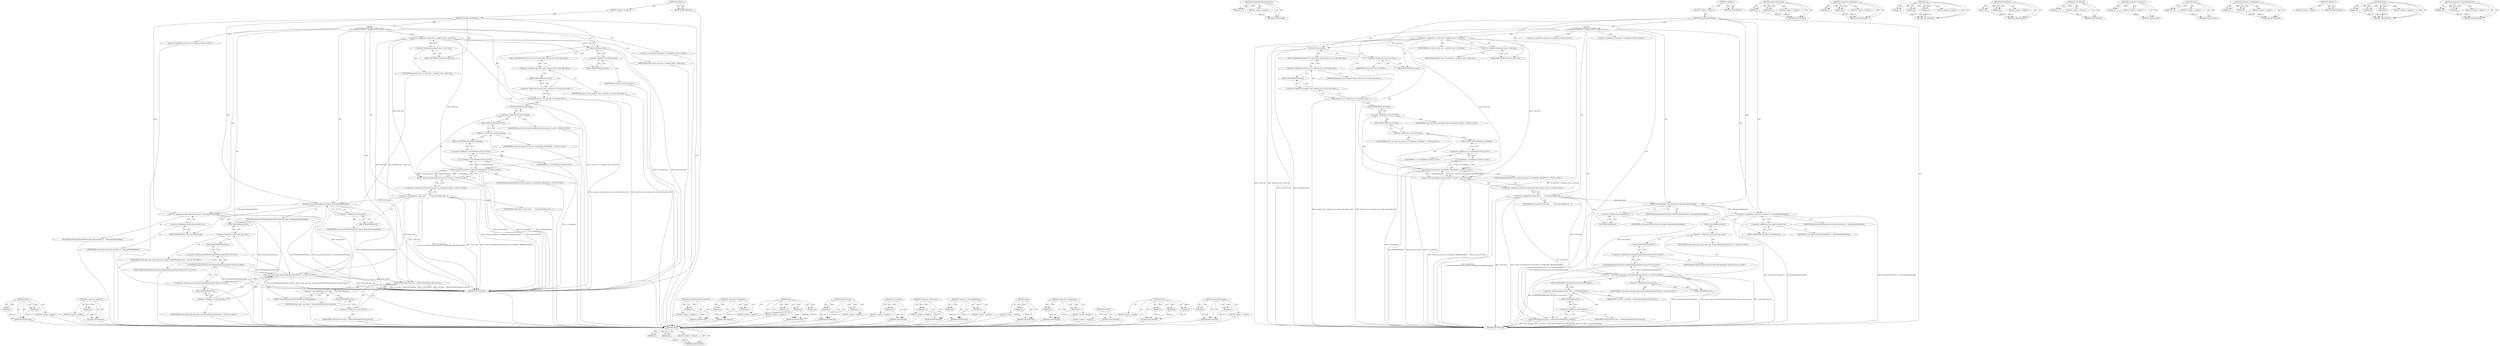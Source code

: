 digraph "SetScrollTreeIndex" {
vulnerable_108 [label=<(METHOD,Node)>];
vulnerable_109 [label=<(PARAM,p1)>];
vulnerable_110 [label=<(PARAM,p2)>];
vulnerable_111 [label=<(BLOCK,&lt;empty&gt;,&lt;empty&gt;)>];
vulnerable_112 [label=<(METHOD_RETURN,ANY)>];
vulnerable_134 [label=<(METHOD,ScrollPaintPropertyNode.Root)>];
vulnerable_135 [label=<(PARAM,p1)>];
vulnerable_136 [label=<(BLOCK,&lt;empty&gt;,&lt;empty&gt;)>];
vulnerable_137 [label=<(METHOD_RETURN,ANY)>];
vulnerable_6 [label=<(METHOD,&lt;global&gt;)<SUB>1</SUB>>];
vulnerable_7 [label=<(BLOCK,&lt;empty&gt;,&lt;empty&gt;)<SUB>1</SUB>>];
vulnerable_8 [label=<(METHOD,SetupRootScrollNode)<SUB>1</SUB>>];
vulnerable_9 [label="<(BLOCK,{
  cc::ScrollTree&amp; scroll_tree = property_tree...,{
  cc::ScrollTree&amp; scroll_tree = property_tree...)<SUB>1</SUB>>"];
vulnerable_10 [label="<(LOCAL,cc.ScrollTree scroll_tree: cc.ScrollTree)<SUB>2</SUB>>"];
vulnerable_11 [label=<(&lt;operator&gt;.assignment,&amp; scroll_tree = property_trees_.scroll_tree)<SUB>2</SUB>>];
vulnerable_12 [label=<(IDENTIFIER,scroll_tree,&amp; scroll_tree = property_trees_.scroll_tree)<SUB>2</SUB>>];
vulnerable_13 [label=<(&lt;operator&gt;.fieldAccess,property_trees_.scroll_tree)<SUB>2</SUB>>];
vulnerable_14 [label=<(IDENTIFIER,property_trees_,&amp; scroll_tree = property_trees_.scroll_tree)<SUB>2</SUB>>];
vulnerable_15 [label=<(FIELD_IDENTIFIER,scroll_tree,scroll_tree)<SUB>2</SUB>>];
vulnerable_16 [label=<(clear,scroll_tree.clear())<SUB>3</SUB>>];
vulnerable_17 [label=<(&lt;operator&gt;.fieldAccess,scroll_tree.clear)<SUB>3</SUB>>];
vulnerable_18 [label=<(IDENTIFIER,scroll_tree,scroll_tree.clear())<SUB>3</SUB>>];
vulnerable_19 [label=<(FIELD_IDENTIFIER,clear,clear)<SUB>3</SUB>>];
vulnerable_20 [label=<(clear,property_trees_.element_id_to_scroll_node_index...)<SUB>4</SUB>>];
vulnerable_21 [label=<(&lt;operator&gt;.fieldAccess,property_trees_.element_id_to_scroll_node_index...)<SUB>4</SUB>>];
vulnerable_22 [label=<(&lt;operator&gt;.fieldAccess,property_trees_.element_id_to_scroll_node_index)<SUB>4</SUB>>];
vulnerable_23 [label=<(IDENTIFIER,property_trees_,property_trees_.element_id_to_scroll_node_index...)<SUB>4</SUB>>];
vulnerable_24 [label=<(FIELD_IDENTIFIER,element_id_to_scroll_node_index,element_id_to_scroll_node_index)<SUB>4</SUB>>];
vulnerable_25 [label=<(FIELD_IDENTIFIER,clear,clear)<SUB>4</SUB>>];
vulnerable_26 [label="<(LOCAL,cc.ScrollNode scroll_node: cc.ScrollNode)<SUB>5</SUB>>"];
vulnerable_27 [label=<(&lt;operator&gt;.assignment,&amp; scroll_node =
      *scroll_tree.Node(scroll_...)<SUB>5</SUB>>];
vulnerable_28 [label=<(IDENTIFIER,scroll_node,&amp; scroll_node =
      *scroll_tree.Node(scroll_...)<SUB>5</SUB>>];
vulnerable_29 [label="<(&lt;operator&gt;.indirection,*scroll_tree.Node(scroll_tree.Insert(cc::Scroll...)<SUB>6</SUB>>"];
vulnerable_30 [label="<(Node,scroll_tree.Node(scroll_tree.Insert(cc::ScrollN...)<SUB>6</SUB>>"];
vulnerable_31 [label=<(&lt;operator&gt;.fieldAccess,scroll_tree.Node)<SUB>6</SUB>>];
vulnerable_32 [label="<(IDENTIFIER,scroll_tree,scroll_tree.Node(scroll_tree.Insert(cc::ScrollN...)<SUB>6</SUB>>"];
vulnerable_33 [label=<(FIELD_IDENTIFIER,Node,Node)<SUB>6</SUB>>];
vulnerable_34 [label="<(Insert,scroll_tree.Insert(cc::ScrollNode(), kRealRootN...)<SUB>6</SUB>>"];
vulnerable_35 [label=<(&lt;operator&gt;.fieldAccess,scroll_tree.Insert)<SUB>6</SUB>>];
vulnerable_36 [label="<(IDENTIFIER,scroll_tree,scroll_tree.Insert(cc::ScrollNode(), kRealRootN...)<SUB>6</SUB>>"];
vulnerable_37 [label=<(FIELD_IDENTIFIER,Insert,Insert)<SUB>6</SUB>>];
vulnerable_38 [label="<(cc.ScrollNode,cc::ScrollNode())<SUB>6</SUB>>"];
vulnerable_39 [label="<(&lt;operator&gt;.fieldAccess,cc::ScrollNode)<SUB>6</SUB>>"];
vulnerable_40 [label="<(IDENTIFIER,cc,cc::ScrollNode())<SUB>6</SUB>>"];
vulnerable_41 [label=<(FIELD_IDENTIFIER,ScrollNode,ScrollNode)<SUB>6</SUB>>];
vulnerable_42 [label="<(IDENTIFIER,kRealRootNodeId,scroll_tree.Insert(cc::ScrollNode(), kRealRootN...)<SUB>6</SUB>>"];
vulnerable_43 [label=<(DCHECK_EQ,DCHECK_EQ(scroll_node.id, kSecondaryRootNodeId))<SUB>7</SUB>>];
vulnerable_44 [label=<(&lt;operator&gt;.fieldAccess,scroll_node.id)<SUB>7</SUB>>];
vulnerable_45 [label=<(IDENTIFIER,scroll_node,DCHECK_EQ(scroll_node.id, kSecondaryRootNodeId))<SUB>7</SUB>>];
vulnerable_46 [label=<(FIELD_IDENTIFIER,id,id)<SUB>7</SUB>>];
vulnerable_47 [label=<(IDENTIFIER,kSecondaryRootNodeId,DCHECK_EQ(scroll_node.id, kSecondaryRootNodeId))<SUB>7</SUB>>];
vulnerable_48 [label=<(&lt;operator&gt;.assignment,scroll_node.transform_id = kSecondaryRootNodeId)<SUB>8</SUB>>];
vulnerable_49 [label=<(&lt;operator&gt;.fieldAccess,scroll_node.transform_id)<SUB>8</SUB>>];
vulnerable_50 [label=<(IDENTIFIER,scroll_node,scroll_node.transform_id = kSecondaryRootNodeId)<SUB>8</SUB>>];
vulnerable_51 [label=<(FIELD_IDENTIFIER,transform_id,transform_id)<SUB>8</SUB>>];
vulnerable_52 [label=<(IDENTIFIER,kSecondaryRootNodeId,scroll_node.transform_id = kSecondaryRootNodeId)<SUB>8</SUB>>];
vulnerable_53 [label="<(Set,scroll_node_map_.Set(ScrollPaintPropertyNode::R...)<SUB>10</SUB>>"];
vulnerable_54 [label=<(&lt;operator&gt;.fieldAccess,scroll_node_map_.Set)<SUB>10</SUB>>];
vulnerable_55 [label="<(IDENTIFIER,scroll_node_map_,scroll_node_map_.Set(ScrollPaintPropertyNode::R...)<SUB>10</SUB>>"];
vulnerable_56 [label=<(FIELD_IDENTIFIER,Set,Set)<SUB>10</SUB>>];
vulnerable_57 [label="<(ScrollPaintPropertyNode.Root,ScrollPaintPropertyNode::Root())<SUB>10</SUB>>"];
vulnerable_58 [label="<(&lt;operator&gt;.fieldAccess,ScrollPaintPropertyNode::Root)<SUB>10</SUB>>"];
vulnerable_59 [label="<(IDENTIFIER,ScrollPaintPropertyNode,ScrollPaintPropertyNode::Root())<SUB>10</SUB>>"];
vulnerable_60 [label=<(FIELD_IDENTIFIER,Root,Root)<SUB>10</SUB>>];
vulnerable_61 [label=<(&lt;operator&gt;.fieldAccess,scroll_node.id)<SUB>10</SUB>>];
vulnerable_62 [label="<(IDENTIFIER,scroll_node,scroll_node_map_.Set(ScrollPaintPropertyNode::R...)<SUB>10</SUB>>"];
vulnerable_63 [label=<(FIELD_IDENTIFIER,id,id)<SUB>10</SUB>>];
vulnerable_64 [label=<(SetScrollTreeIndex,root_layer_-&gt;SetScrollTreeIndex(scroll_node.id))<SUB>11</SUB>>];
vulnerable_65 [label=<(&lt;operator&gt;.indirectFieldAccess,root_layer_-&gt;SetScrollTreeIndex)<SUB>11</SUB>>];
vulnerable_66 [label=<(IDENTIFIER,root_layer_,root_layer_-&gt;SetScrollTreeIndex(scroll_node.id))<SUB>11</SUB>>];
vulnerable_67 [label=<(FIELD_IDENTIFIER,SetScrollTreeIndex,SetScrollTreeIndex)<SUB>11</SUB>>];
vulnerable_68 [label=<(&lt;operator&gt;.fieldAccess,scroll_node.id)<SUB>11</SUB>>];
vulnerable_69 [label=<(IDENTIFIER,scroll_node,root_layer_-&gt;SetScrollTreeIndex(scroll_node.id))<SUB>11</SUB>>];
vulnerable_70 [label=<(FIELD_IDENTIFIER,id,id)<SUB>11</SUB>>];
vulnerable_71 [label=<(METHOD_RETURN,void)<SUB>1</SUB>>];
vulnerable_73 [label=<(METHOD_RETURN,ANY)<SUB>1</SUB>>];
vulnerable_138 [label=<(METHOD,SetScrollTreeIndex)>];
vulnerable_139 [label=<(PARAM,p1)>];
vulnerable_140 [label=<(PARAM,p2)>];
vulnerable_141 [label=<(BLOCK,&lt;empty&gt;,&lt;empty&gt;)>];
vulnerable_142 [label=<(METHOD_RETURN,ANY)>];
vulnerable_95 [label=<(METHOD,&lt;operator&gt;.fieldAccess)>];
vulnerable_96 [label=<(PARAM,p1)>];
vulnerable_97 [label=<(PARAM,p2)>];
vulnerable_98 [label=<(BLOCK,&lt;empty&gt;,&lt;empty&gt;)>];
vulnerable_99 [label=<(METHOD_RETURN,ANY)>];
vulnerable_128 [label=<(METHOD,Set)>];
vulnerable_129 [label=<(PARAM,p1)>];
vulnerable_130 [label=<(PARAM,p2)>];
vulnerable_131 [label=<(PARAM,p3)>];
vulnerable_132 [label=<(BLOCK,&lt;empty&gt;,&lt;empty&gt;)>];
vulnerable_133 [label=<(METHOD_RETURN,ANY)>];
vulnerable_123 [label=<(METHOD,DCHECK_EQ)>];
vulnerable_124 [label=<(PARAM,p1)>];
vulnerable_125 [label=<(PARAM,p2)>];
vulnerable_126 [label=<(BLOCK,&lt;empty&gt;,&lt;empty&gt;)>];
vulnerable_127 [label=<(METHOD_RETURN,ANY)>];
vulnerable_119 [label=<(METHOD,cc.ScrollNode)>];
vulnerable_120 [label=<(PARAM,p1)>];
vulnerable_121 [label=<(BLOCK,&lt;empty&gt;,&lt;empty&gt;)>];
vulnerable_122 [label=<(METHOD_RETURN,ANY)>];
vulnerable_104 [label=<(METHOD,&lt;operator&gt;.indirection)>];
vulnerable_105 [label=<(PARAM,p1)>];
vulnerable_106 [label=<(BLOCK,&lt;empty&gt;,&lt;empty&gt;)>];
vulnerable_107 [label=<(METHOD_RETURN,ANY)>];
vulnerable_100 [label=<(METHOD,clear)>];
vulnerable_101 [label=<(PARAM,p1)>];
vulnerable_102 [label=<(BLOCK,&lt;empty&gt;,&lt;empty&gt;)>];
vulnerable_103 [label=<(METHOD_RETURN,ANY)>];
vulnerable_90 [label=<(METHOD,&lt;operator&gt;.assignment)>];
vulnerable_91 [label=<(PARAM,p1)>];
vulnerable_92 [label=<(PARAM,p2)>];
vulnerable_93 [label=<(BLOCK,&lt;empty&gt;,&lt;empty&gt;)>];
vulnerable_94 [label=<(METHOD_RETURN,ANY)>];
vulnerable_84 [label=<(METHOD,&lt;global&gt;)<SUB>1</SUB>>];
vulnerable_85 [label=<(BLOCK,&lt;empty&gt;,&lt;empty&gt;)>];
vulnerable_86 [label=<(METHOD_RETURN,ANY)>];
vulnerable_113 [label=<(METHOD,Insert)>];
vulnerable_114 [label=<(PARAM,p1)>];
vulnerable_115 [label=<(PARAM,p2)>];
vulnerable_116 [label=<(PARAM,p3)>];
vulnerable_117 [label=<(BLOCK,&lt;empty&gt;,&lt;empty&gt;)>];
vulnerable_118 [label=<(METHOD_RETURN,ANY)>];
vulnerable_143 [label=<(METHOD,&lt;operator&gt;.indirectFieldAccess)>];
vulnerable_144 [label=<(PARAM,p1)>];
vulnerable_145 [label=<(PARAM,p2)>];
vulnerable_146 [label=<(BLOCK,&lt;empty&gt;,&lt;empty&gt;)>];
vulnerable_147 [label=<(METHOD_RETURN,ANY)>];
fixed_109 [label=<(METHOD,Node)>];
fixed_110 [label=<(PARAM,p1)>];
fixed_111 [label=<(PARAM,p2)>];
fixed_112 [label=<(BLOCK,&lt;empty&gt;,&lt;empty&gt;)>];
fixed_113 [label=<(METHOD_RETURN,ANY)>];
fixed_135 [label=<(METHOD,&lt;operator&gt;.addressOf)>];
fixed_136 [label=<(PARAM,p1)>];
fixed_137 [label=<(BLOCK,&lt;empty&gt;,&lt;empty&gt;)>];
fixed_138 [label=<(METHOD_RETURN,ANY)>];
fixed_6 [label=<(METHOD,&lt;global&gt;)<SUB>1</SUB>>];
fixed_7 [label=<(BLOCK,&lt;empty&gt;,&lt;empty&gt;)<SUB>1</SUB>>];
fixed_8 [label=<(METHOD,SetupRootScrollNode)<SUB>1</SUB>>];
fixed_9 [label="<(BLOCK,{
  cc::ScrollTree&amp; scroll_tree = property_tree...,{
  cc::ScrollTree&amp; scroll_tree = property_tree...)<SUB>1</SUB>>"];
fixed_10 [label="<(LOCAL,cc.ScrollTree scroll_tree: cc.ScrollTree)<SUB>2</SUB>>"];
fixed_11 [label=<(&lt;operator&gt;.assignment,&amp; scroll_tree = property_trees_.scroll_tree)<SUB>2</SUB>>];
fixed_12 [label=<(IDENTIFIER,scroll_tree,&amp; scroll_tree = property_trees_.scroll_tree)<SUB>2</SUB>>];
fixed_13 [label=<(&lt;operator&gt;.fieldAccess,property_trees_.scroll_tree)<SUB>2</SUB>>];
fixed_14 [label=<(IDENTIFIER,property_trees_,&amp; scroll_tree = property_trees_.scroll_tree)<SUB>2</SUB>>];
fixed_15 [label=<(FIELD_IDENTIFIER,scroll_tree,scroll_tree)<SUB>2</SUB>>];
fixed_16 [label=<(clear,scroll_tree.clear())<SUB>3</SUB>>];
fixed_17 [label=<(&lt;operator&gt;.fieldAccess,scroll_tree.clear)<SUB>3</SUB>>];
fixed_18 [label=<(IDENTIFIER,scroll_tree,scroll_tree.clear())<SUB>3</SUB>>];
fixed_19 [label=<(FIELD_IDENTIFIER,clear,clear)<SUB>3</SUB>>];
fixed_20 [label=<(clear,property_trees_.element_id_to_scroll_node_index...)<SUB>4</SUB>>];
fixed_21 [label=<(&lt;operator&gt;.fieldAccess,property_trees_.element_id_to_scroll_node_index...)<SUB>4</SUB>>];
fixed_22 [label=<(&lt;operator&gt;.fieldAccess,property_trees_.element_id_to_scroll_node_index)<SUB>4</SUB>>];
fixed_23 [label=<(IDENTIFIER,property_trees_,property_trees_.element_id_to_scroll_node_index...)<SUB>4</SUB>>];
fixed_24 [label=<(FIELD_IDENTIFIER,element_id_to_scroll_node_index,element_id_to_scroll_node_index)<SUB>4</SUB>>];
fixed_25 [label=<(FIELD_IDENTIFIER,clear,clear)<SUB>4</SUB>>];
fixed_26 [label="<(LOCAL,cc.ScrollNode scroll_node: cc.ScrollNode)<SUB>5</SUB>>"];
fixed_27 [label=<(&lt;operator&gt;.assignment,&amp; scroll_node =
      *scroll_tree.Node(scroll_...)<SUB>5</SUB>>];
fixed_28 [label=<(IDENTIFIER,scroll_node,&amp; scroll_node =
      *scroll_tree.Node(scroll_...)<SUB>5</SUB>>];
fixed_29 [label="<(&lt;operator&gt;.indirection,*scroll_tree.Node(scroll_tree.Insert(cc::Scroll...)<SUB>6</SUB>>"];
fixed_30 [label="<(Node,scroll_tree.Node(scroll_tree.Insert(cc::ScrollN...)<SUB>6</SUB>>"];
fixed_31 [label=<(&lt;operator&gt;.fieldAccess,scroll_tree.Node)<SUB>6</SUB>>];
fixed_32 [label="<(IDENTIFIER,scroll_tree,scroll_tree.Node(scroll_tree.Insert(cc::ScrollN...)<SUB>6</SUB>>"];
fixed_33 [label=<(FIELD_IDENTIFIER,Node,Node)<SUB>6</SUB>>];
fixed_34 [label="<(Insert,scroll_tree.Insert(cc::ScrollNode(), kRealRootN...)<SUB>6</SUB>>"];
fixed_35 [label=<(&lt;operator&gt;.fieldAccess,scroll_tree.Insert)<SUB>6</SUB>>];
fixed_36 [label="<(IDENTIFIER,scroll_tree,scroll_tree.Insert(cc::ScrollNode(), kRealRootN...)<SUB>6</SUB>>"];
fixed_37 [label=<(FIELD_IDENTIFIER,Insert,Insert)<SUB>6</SUB>>];
fixed_38 [label="<(cc.ScrollNode,cc::ScrollNode())<SUB>6</SUB>>"];
fixed_39 [label="<(&lt;operator&gt;.fieldAccess,cc::ScrollNode)<SUB>6</SUB>>"];
fixed_40 [label="<(IDENTIFIER,cc,cc::ScrollNode())<SUB>6</SUB>>"];
fixed_41 [label=<(FIELD_IDENTIFIER,ScrollNode,ScrollNode)<SUB>6</SUB>>];
fixed_42 [label="<(IDENTIFIER,kRealRootNodeId,scroll_tree.Insert(cc::ScrollNode(), kRealRootN...)<SUB>6</SUB>>"];
fixed_43 [label=<(DCHECK_EQ,DCHECK_EQ(scroll_node.id, kSecondaryRootNodeId))<SUB>7</SUB>>];
fixed_44 [label=<(&lt;operator&gt;.fieldAccess,scroll_node.id)<SUB>7</SUB>>];
fixed_45 [label=<(IDENTIFIER,scroll_node,DCHECK_EQ(scroll_node.id, kSecondaryRootNodeId))<SUB>7</SUB>>];
fixed_46 [label=<(FIELD_IDENTIFIER,id,id)<SUB>7</SUB>>];
fixed_47 [label=<(IDENTIFIER,kSecondaryRootNodeId,DCHECK_EQ(scroll_node.id, kSecondaryRootNodeId))<SUB>7</SUB>>];
fixed_48 [label=<(&lt;operator&gt;.assignment,scroll_node.transform_id = kSecondaryRootNodeId)<SUB>8</SUB>>];
fixed_49 [label=<(&lt;operator&gt;.fieldAccess,scroll_node.transform_id)<SUB>8</SUB>>];
fixed_50 [label=<(IDENTIFIER,scroll_node,scroll_node.transform_id = kSecondaryRootNodeId)<SUB>8</SUB>>];
fixed_51 [label=<(FIELD_IDENTIFIER,transform_id,transform_id)<SUB>8</SUB>>];
fixed_52 [label=<(IDENTIFIER,kSecondaryRootNodeId,scroll_node.transform_id = kSecondaryRootNodeId)<SUB>8</SUB>>];
fixed_53 [label="<(Set,scroll_node_map_.Set(&amp;ScrollPaintPropertyNode::...)<SUB>10</SUB>>"];
fixed_54 [label=<(&lt;operator&gt;.fieldAccess,scroll_node_map_.Set)<SUB>10</SUB>>];
fixed_55 [label="<(IDENTIFIER,scroll_node_map_,scroll_node_map_.Set(&amp;ScrollPaintPropertyNode::...)<SUB>10</SUB>>"];
fixed_56 [label=<(FIELD_IDENTIFIER,Set,Set)<SUB>10</SUB>>];
fixed_57 [label="<(&lt;operator&gt;.addressOf,&amp;ScrollPaintPropertyNode::Root())<SUB>10</SUB>>"];
fixed_58 [label="<(ScrollPaintPropertyNode.Root,ScrollPaintPropertyNode::Root())<SUB>10</SUB>>"];
fixed_59 [label="<(&lt;operator&gt;.fieldAccess,ScrollPaintPropertyNode::Root)<SUB>10</SUB>>"];
fixed_60 [label="<(IDENTIFIER,ScrollPaintPropertyNode,ScrollPaintPropertyNode::Root())<SUB>10</SUB>>"];
fixed_61 [label=<(FIELD_IDENTIFIER,Root,Root)<SUB>10</SUB>>];
fixed_62 [label=<(&lt;operator&gt;.fieldAccess,scroll_node.id)<SUB>10</SUB>>];
fixed_63 [label="<(IDENTIFIER,scroll_node,scroll_node_map_.Set(&amp;ScrollPaintPropertyNode::...)<SUB>10</SUB>>"];
fixed_64 [label=<(FIELD_IDENTIFIER,id,id)<SUB>10</SUB>>];
fixed_65 [label=<(SetScrollTreeIndex,root_layer_-&gt;SetScrollTreeIndex(scroll_node.id))<SUB>11</SUB>>];
fixed_66 [label=<(&lt;operator&gt;.indirectFieldAccess,root_layer_-&gt;SetScrollTreeIndex)<SUB>11</SUB>>];
fixed_67 [label=<(IDENTIFIER,root_layer_,root_layer_-&gt;SetScrollTreeIndex(scroll_node.id))<SUB>11</SUB>>];
fixed_68 [label=<(FIELD_IDENTIFIER,SetScrollTreeIndex,SetScrollTreeIndex)<SUB>11</SUB>>];
fixed_69 [label=<(&lt;operator&gt;.fieldAccess,scroll_node.id)<SUB>11</SUB>>];
fixed_70 [label=<(IDENTIFIER,scroll_node,root_layer_-&gt;SetScrollTreeIndex(scroll_node.id))<SUB>11</SUB>>];
fixed_71 [label=<(FIELD_IDENTIFIER,id,id)<SUB>11</SUB>>];
fixed_72 [label=<(METHOD_RETURN,void)<SUB>1</SUB>>];
fixed_74 [label=<(METHOD_RETURN,ANY)<SUB>1</SUB>>];
fixed_139 [label=<(METHOD,ScrollPaintPropertyNode.Root)>];
fixed_140 [label=<(PARAM,p1)>];
fixed_141 [label=<(BLOCK,&lt;empty&gt;,&lt;empty&gt;)>];
fixed_142 [label=<(METHOD_RETURN,ANY)>];
fixed_96 [label=<(METHOD,&lt;operator&gt;.fieldAccess)>];
fixed_97 [label=<(PARAM,p1)>];
fixed_98 [label=<(PARAM,p2)>];
fixed_99 [label=<(BLOCK,&lt;empty&gt;,&lt;empty&gt;)>];
fixed_100 [label=<(METHOD_RETURN,ANY)>];
fixed_129 [label=<(METHOD,Set)>];
fixed_130 [label=<(PARAM,p1)>];
fixed_131 [label=<(PARAM,p2)>];
fixed_132 [label=<(PARAM,p3)>];
fixed_133 [label=<(BLOCK,&lt;empty&gt;,&lt;empty&gt;)>];
fixed_134 [label=<(METHOD_RETURN,ANY)>];
fixed_124 [label=<(METHOD,DCHECK_EQ)>];
fixed_125 [label=<(PARAM,p1)>];
fixed_126 [label=<(PARAM,p2)>];
fixed_127 [label=<(BLOCK,&lt;empty&gt;,&lt;empty&gt;)>];
fixed_128 [label=<(METHOD_RETURN,ANY)>];
fixed_120 [label=<(METHOD,cc.ScrollNode)>];
fixed_121 [label=<(PARAM,p1)>];
fixed_122 [label=<(BLOCK,&lt;empty&gt;,&lt;empty&gt;)>];
fixed_123 [label=<(METHOD_RETURN,ANY)>];
fixed_105 [label=<(METHOD,&lt;operator&gt;.indirection)>];
fixed_106 [label=<(PARAM,p1)>];
fixed_107 [label=<(BLOCK,&lt;empty&gt;,&lt;empty&gt;)>];
fixed_108 [label=<(METHOD_RETURN,ANY)>];
fixed_148 [label=<(METHOD,&lt;operator&gt;.indirectFieldAccess)>];
fixed_149 [label=<(PARAM,p1)>];
fixed_150 [label=<(PARAM,p2)>];
fixed_151 [label=<(BLOCK,&lt;empty&gt;,&lt;empty&gt;)>];
fixed_152 [label=<(METHOD_RETURN,ANY)>];
fixed_101 [label=<(METHOD,clear)>];
fixed_102 [label=<(PARAM,p1)>];
fixed_103 [label=<(BLOCK,&lt;empty&gt;,&lt;empty&gt;)>];
fixed_104 [label=<(METHOD_RETURN,ANY)>];
fixed_91 [label=<(METHOD,&lt;operator&gt;.assignment)>];
fixed_92 [label=<(PARAM,p1)>];
fixed_93 [label=<(PARAM,p2)>];
fixed_94 [label=<(BLOCK,&lt;empty&gt;,&lt;empty&gt;)>];
fixed_95 [label=<(METHOD_RETURN,ANY)>];
fixed_85 [label=<(METHOD,&lt;global&gt;)<SUB>1</SUB>>];
fixed_86 [label=<(BLOCK,&lt;empty&gt;,&lt;empty&gt;)>];
fixed_87 [label=<(METHOD_RETURN,ANY)>];
fixed_114 [label=<(METHOD,Insert)>];
fixed_115 [label=<(PARAM,p1)>];
fixed_116 [label=<(PARAM,p2)>];
fixed_117 [label=<(PARAM,p3)>];
fixed_118 [label=<(BLOCK,&lt;empty&gt;,&lt;empty&gt;)>];
fixed_119 [label=<(METHOD_RETURN,ANY)>];
fixed_143 [label=<(METHOD,SetScrollTreeIndex)>];
fixed_144 [label=<(PARAM,p1)>];
fixed_145 [label=<(PARAM,p2)>];
fixed_146 [label=<(BLOCK,&lt;empty&gt;,&lt;empty&gt;)>];
fixed_147 [label=<(METHOD_RETURN,ANY)>];
vulnerable_108 -> vulnerable_109  [key=0, label="AST: "];
vulnerable_108 -> vulnerable_109  [key=1, label="DDG: "];
vulnerable_108 -> vulnerable_111  [key=0, label="AST: "];
vulnerable_108 -> vulnerable_110  [key=0, label="AST: "];
vulnerable_108 -> vulnerable_110  [key=1, label="DDG: "];
vulnerable_108 -> vulnerable_112  [key=0, label="AST: "];
vulnerable_108 -> vulnerable_112  [key=1, label="CFG: "];
vulnerable_109 -> vulnerable_112  [key=0, label="DDG: p1"];
vulnerable_110 -> vulnerable_112  [key=0, label="DDG: p2"];
vulnerable_134 -> vulnerable_135  [key=0, label="AST: "];
vulnerable_134 -> vulnerable_135  [key=1, label="DDG: "];
vulnerable_134 -> vulnerable_136  [key=0, label="AST: "];
vulnerable_134 -> vulnerable_137  [key=0, label="AST: "];
vulnerable_134 -> vulnerable_137  [key=1, label="CFG: "];
vulnerable_135 -> vulnerable_137  [key=0, label="DDG: p1"];
vulnerable_6 -> vulnerable_7  [key=0, label="AST: "];
vulnerable_6 -> vulnerable_73  [key=0, label="AST: "];
vulnerable_6 -> vulnerable_73  [key=1, label="CFG: "];
vulnerable_7 -> vulnerable_8  [key=0, label="AST: "];
vulnerable_8 -> vulnerable_9  [key=0, label="AST: "];
vulnerable_8 -> vulnerable_71  [key=0, label="AST: "];
vulnerable_8 -> vulnerable_15  [key=0, label="CFG: "];
vulnerable_8 -> vulnerable_48  [key=0, label="DDG: "];
vulnerable_8 -> vulnerable_43  [key=0, label="DDG: "];
vulnerable_8 -> vulnerable_34  [key=0, label="DDG: "];
vulnerable_9 -> vulnerable_10  [key=0, label="AST: "];
vulnerable_9 -> vulnerable_11  [key=0, label="AST: "];
vulnerable_9 -> vulnerable_16  [key=0, label="AST: "];
vulnerable_9 -> vulnerable_20  [key=0, label="AST: "];
vulnerable_9 -> vulnerable_26  [key=0, label="AST: "];
vulnerable_9 -> vulnerable_27  [key=0, label="AST: "];
vulnerable_9 -> vulnerable_43  [key=0, label="AST: "];
vulnerable_9 -> vulnerable_48  [key=0, label="AST: "];
vulnerable_9 -> vulnerable_53  [key=0, label="AST: "];
vulnerable_9 -> vulnerable_64  [key=0, label="AST: "];
vulnerable_11 -> vulnerable_12  [key=0, label="AST: "];
vulnerable_11 -> vulnerable_13  [key=0, label="AST: "];
vulnerable_11 -> vulnerable_19  [key=0, label="CFG: "];
vulnerable_11 -> vulnerable_71  [key=0, label="DDG: scroll_tree"];
vulnerable_11 -> vulnerable_71  [key=1, label="DDG: property_trees_.scroll_tree"];
vulnerable_11 -> vulnerable_71  [key=2, label="DDG: &amp; scroll_tree = property_trees_.scroll_tree"];
vulnerable_11 -> vulnerable_16  [key=0, label="DDG: scroll_tree"];
vulnerable_11 -> vulnerable_30  [key=0, label="DDG: scroll_tree"];
vulnerable_11 -> vulnerable_34  [key=0, label="DDG: scroll_tree"];
vulnerable_13 -> vulnerable_14  [key=0, label="AST: "];
vulnerable_13 -> vulnerable_15  [key=0, label="AST: "];
vulnerable_13 -> vulnerable_11  [key=0, label="CFG: "];
vulnerable_15 -> vulnerable_13  [key=0, label="CFG: "];
vulnerable_16 -> vulnerable_17  [key=0, label="AST: "];
vulnerable_16 -> vulnerable_24  [key=0, label="CFG: "];
vulnerable_16 -> vulnerable_71  [key=0, label="DDG: scroll_tree.clear"];
vulnerable_16 -> vulnerable_71  [key=1, label="DDG: scroll_tree.clear()"];
vulnerable_17 -> vulnerable_18  [key=0, label="AST: "];
vulnerable_17 -> vulnerable_19  [key=0, label="AST: "];
vulnerable_17 -> vulnerable_16  [key=0, label="CFG: "];
vulnerable_19 -> vulnerable_17  [key=0, label="CFG: "];
vulnerable_20 -> vulnerable_21  [key=0, label="AST: "];
vulnerable_20 -> vulnerable_33  [key=0, label="CFG: "];
vulnerable_20 -> vulnerable_71  [key=0, label="DDG: property_trees_.element_id_to_scroll_node_index.clear"];
vulnerable_20 -> vulnerable_71  [key=1, label="DDG: property_trees_.element_id_to_scroll_node_index.clear()"];
vulnerable_21 -> vulnerable_22  [key=0, label="AST: "];
vulnerable_21 -> vulnerable_25  [key=0, label="AST: "];
vulnerable_21 -> vulnerable_20  [key=0, label="CFG: "];
vulnerable_22 -> vulnerable_23  [key=0, label="AST: "];
vulnerable_22 -> vulnerable_24  [key=0, label="AST: "];
vulnerable_22 -> vulnerable_25  [key=0, label="CFG: "];
vulnerable_24 -> vulnerable_22  [key=0, label="CFG: "];
vulnerable_25 -> vulnerable_21  [key=0, label="CFG: "];
vulnerable_27 -> vulnerable_28  [key=0, label="AST: "];
vulnerable_27 -> vulnerable_29  [key=0, label="AST: "];
vulnerable_27 -> vulnerable_46  [key=0, label="CFG: "];
vulnerable_27 -> vulnerable_71  [key=0, label="DDG: scroll_node"];
vulnerable_27 -> vulnerable_71  [key=1, label="DDG: *scroll_tree.Node(scroll_tree.Insert(cc::ScrollNode(), kRealRootNodeId))"];
vulnerable_27 -> vulnerable_71  [key=2, label="DDG: &amp; scroll_node =
      *scroll_tree.Node(scroll_tree.Insert(cc::ScrollNode(), kRealRootNodeId))"];
vulnerable_27 -> vulnerable_43  [key=0, label="DDG: scroll_node"];
vulnerable_27 -> vulnerable_53  [key=0, label="DDG: scroll_node"];
vulnerable_27 -> vulnerable_64  [key=0, label="DDG: scroll_node"];
vulnerable_29 -> vulnerable_30  [key=0, label="AST: "];
vulnerable_29 -> vulnerable_27  [key=0, label="CFG: "];
vulnerable_30 -> vulnerable_31  [key=0, label="AST: "];
vulnerable_30 -> vulnerable_34  [key=0, label="AST: "];
vulnerable_30 -> vulnerable_29  [key=0, label="CFG: "];
vulnerable_30 -> vulnerable_71  [key=0, label="DDG: scroll_tree.Node"];
vulnerable_30 -> vulnerable_71  [key=1, label="DDG: scroll_tree.Insert(cc::ScrollNode(), kRealRootNodeId)"];
vulnerable_31 -> vulnerable_32  [key=0, label="AST: "];
vulnerable_31 -> vulnerable_33  [key=0, label="AST: "];
vulnerable_31 -> vulnerable_37  [key=0, label="CFG: "];
vulnerable_33 -> vulnerable_31  [key=0, label="CFG: "];
vulnerable_34 -> vulnerable_35  [key=0, label="AST: "];
vulnerable_34 -> vulnerable_38  [key=0, label="AST: "];
vulnerable_34 -> vulnerable_42  [key=0, label="AST: "];
vulnerable_34 -> vulnerable_30  [key=0, label="CFG: "];
vulnerable_34 -> vulnerable_30  [key=1, label="DDG: scroll_tree.Insert"];
vulnerable_34 -> vulnerable_30  [key=2, label="DDG: cc::ScrollNode()"];
vulnerable_34 -> vulnerable_30  [key=3, label="DDG: kRealRootNodeId"];
vulnerable_34 -> vulnerable_71  [key=0, label="DDG: scroll_tree.Insert"];
vulnerable_34 -> vulnerable_71  [key=1, label="DDG: cc::ScrollNode()"];
vulnerable_34 -> vulnerable_71  [key=2, label="DDG: kRealRootNodeId"];
vulnerable_35 -> vulnerable_36  [key=0, label="AST: "];
vulnerable_35 -> vulnerable_37  [key=0, label="AST: "];
vulnerable_35 -> vulnerable_41  [key=0, label="CFG: "];
vulnerable_37 -> vulnerable_35  [key=0, label="CFG: "];
vulnerable_38 -> vulnerable_39  [key=0, label="AST: "];
vulnerable_38 -> vulnerable_34  [key=0, label="CFG: "];
vulnerable_38 -> vulnerable_34  [key=1, label="DDG: cc::ScrollNode"];
vulnerable_38 -> vulnerable_71  [key=0, label="DDG: cc::ScrollNode"];
vulnerable_39 -> vulnerable_40  [key=0, label="AST: "];
vulnerable_39 -> vulnerable_41  [key=0, label="AST: "];
vulnerable_39 -> vulnerable_38  [key=0, label="CFG: "];
vulnerable_41 -> vulnerable_39  [key=0, label="CFG: "];
vulnerable_43 -> vulnerable_44  [key=0, label="AST: "];
vulnerable_43 -> vulnerable_47  [key=0, label="AST: "];
vulnerable_43 -> vulnerable_51  [key=0, label="CFG: "];
vulnerable_43 -> vulnerable_71  [key=0, label="DDG: DCHECK_EQ(scroll_node.id, kSecondaryRootNodeId)"];
vulnerable_43 -> vulnerable_48  [key=0, label="DDG: kSecondaryRootNodeId"];
vulnerable_43 -> vulnerable_53  [key=0, label="DDG: scroll_node.id"];
vulnerable_44 -> vulnerable_45  [key=0, label="AST: "];
vulnerable_44 -> vulnerable_46  [key=0, label="AST: "];
vulnerable_44 -> vulnerable_43  [key=0, label="CFG: "];
vulnerable_46 -> vulnerable_44  [key=0, label="CFG: "];
vulnerable_48 -> vulnerable_49  [key=0, label="AST: "];
vulnerable_48 -> vulnerable_52  [key=0, label="AST: "];
vulnerable_48 -> vulnerable_56  [key=0, label="CFG: "];
vulnerable_48 -> vulnerable_71  [key=0, label="DDG: scroll_node.transform_id"];
vulnerable_48 -> vulnerable_71  [key=1, label="DDG: kSecondaryRootNodeId"];
vulnerable_48 -> vulnerable_71  [key=2, label="DDG: scroll_node.transform_id = kSecondaryRootNodeId"];
vulnerable_49 -> vulnerable_50  [key=0, label="AST: "];
vulnerable_49 -> vulnerable_51  [key=0, label="AST: "];
vulnerable_49 -> vulnerable_48  [key=0, label="CFG: "];
vulnerable_51 -> vulnerable_49  [key=0, label="CFG: "];
vulnerable_53 -> vulnerable_54  [key=0, label="AST: "];
vulnerable_53 -> vulnerable_57  [key=0, label="AST: "];
vulnerable_53 -> vulnerable_61  [key=0, label="AST: "];
vulnerable_53 -> vulnerable_67  [key=0, label="CFG: "];
vulnerable_53 -> vulnerable_71  [key=0, label="DDG: scroll_node_map_.Set"];
vulnerable_53 -> vulnerable_71  [key=1, label="DDG: ScrollPaintPropertyNode::Root()"];
vulnerable_53 -> vulnerable_71  [key=2, label="DDG: scroll_node_map_.Set(ScrollPaintPropertyNode::Root(), scroll_node.id)"];
vulnerable_53 -> vulnerable_64  [key=0, label="DDG: scroll_node.id"];
vulnerable_54 -> vulnerable_55  [key=0, label="AST: "];
vulnerable_54 -> vulnerable_56  [key=0, label="AST: "];
vulnerable_54 -> vulnerable_60  [key=0, label="CFG: "];
vulnerable_56 -> vulnerable_54  [key=0, label="CFG: "];
vulnerable_57 -> vulnerable_58  [key=0, label="AST: "];
vulnerable_57 -> vulnerable_63  [key=0, label="CFG: "];
vulnerable_57 -> vulnerable_71  [key=0, label="DDG: ScrollPaintPropertyNode::Root"];
vulnerable_57 -> vulnerable_53  [key=0, label="DDG: ScrollPaintPropertyNode::Root"];
vulnerable_58 -> vulnerable_59  [key=0, label="AST: "];
vulnerable_58 -> vulnerable_60  [key=0, label="AST: "];
vulnerable_58 -> vulnerable_57  [key=0, label="CFG: "];
vulnerable_60 -> vulnerable_58  [key=0, label="CFG: "];
vulnerable_61 -> vulnerable_62  [key=0, label="AST: "];
vulnerable_61 -> vulnerable_63  [key=0, label="AST: "];
vulnerable_61 -> vulnerable_53  [key=0, label="CFG: "];
vulnerable_63 -> vulnerable_61  [key=0, label="CFG: "];
vulnerable_64 -> vulnerable_65  [key=0, label="AST: "];
vulnerable_64 -> vulnerable_68  [key=0, label="AST: "];
vulnerable_64 -> vulnerable_71  [key=0, label="CFG: "];
vulnerable_64 -> vulnerable_71  [key=1, label="DDG: root_layer_-&gt;SetScrollTreeIndex"];
vulnerable_64 -> vulnerable_71  [key=2, label="DDG: scroll_node.id"];
vulnerable_64 -> vulnerable_71  [key=3, label="DDG: root_layer_-&gt;SetScrollTreeIndex(scroll_node.id)"];
vulnerable_65 -> vulnerable_66  [key=0, label="AST: "];
vulnerable_65 -> vulnerable_67  [key=0, label="AST: "];
vulnerable_65 -> vulnerable_70  [key=0, label="CFG: "];
vulnerable_67 -> vulnerable_65  [key=0, label="CFG: "];
vulnerable_68 -> vulnerable_69  [key=0, label="AST: "];
vulnerable_68 -> vulnerable_70  [key=0, label="AST: "];
vulnerable_68 -> vulnerable_64  [key=0, label="CFG: "];
vulnerable_70 -> vulnerable_68  [key=0, label="CFG: "];
vulnerable_138 -> vulnerable_139  [key=0, label="AST: "];
vulnerable_138 -> vulnerable_139  [key=1, label="DDG: "];
vulnerable_138 -> vulnerable_141  [key=0, label="AST: "];
vulnerable_138 -> vulnerable_140  [key=0, label="AST: "];
vulnerable_138 -> vulnerable_140  [key=1, label="DDG: "];
vulnerable_138 -> vulnerable_142  [key=0, label="AST: "];
vulnerable_138 -> vulnerable_142  [key=1, label="CFG: "];
vulnerable_139 -> vulnerable_142  [key=0, label="DDG: p1"];
vulnerable_140 -> vulnerable_142  [key=0, label="DDG: p2"];
vulnerable_95 -> vulnerable_96  [key=0, label="AST: "];
vulnerable_95 -> vulnerable_96  [key=1, label="DDG: "];
vulnerable_95 -> vulnerable_98  [key=0, label="AST: "];
vulnerable_95 -> vulnerable_97  [key=0, label="AST: "];
vulnerable_95 -> vulnerable_97  [key=1, label="DDG: "];
vulnerable_95 -> vulnerable_99  [key=0, label="AST: "];
vulnerable_95 -> vulnerable_99  [key=1, label="CFG: "];
vulnerable_96 -> vulnerable_99  [key=0, label="DDG: p1"];
vulnerable_97 -> vulnerable_99  [key=0, label="DDG: p2"];
vulnerable_128 -> vulnerable_129  [key=0, label="AST: "];
vulnerable_128 -> vulnerable_129  [key=1, label="DDG: "];
vulnerable_128 -> vulnerable_132  [key=0, label="AST: "];
vulnerable_128 -> vulnerable_130  [key=0, label="AST: "];
vulnerable_128 -> vulnerable_130  [key=1, label="DDG: "];
vulnerable_128 -> vulnerable_133  [key=0, label="AST: "];
vulnerable_128 -> vulnerable_133  [key=1, label="CFG: "];
vulnerable_128 -> vulnerable_131  [key=0, label="AST: "];
vulnerable_128 -> vulnerable_131  [key=1, label="DDG: "];
vulnerable_129 -> vulnerable_133  [key=0, label="DDG: p1"];
vulnerable_130 -> vulnerable_133  [key=0, label="DDG: p2"];
vulnerable_131 -> vulnerable_133  [key=0, label="DDG: p3"];
vulnerable_123 -> vulnerable_124  [key=0, label="AST: "];
vulnerable_123 -> vulnerable_124  [key=1, label="DDG: "];
vulnerable_123 -> vulnerable_126  [key=0, label="AST: "];
vulnerable_123 -> vulnerable_125  [key=0, label="AST: "];
vulnerable_123 -> vulnerable_125  [key=1, label="DDG: "];
vulnerable_123 -> vulnerable_127  [key=0, label="AST: "];
vulnerable_123 -> vulnerable_127  [key=1, label="CFG: "];
vulnerable_124 -> vulnerable_127  [key=0, label="DDG: p1"];
vulnerable_125 -> vulnerable_127  [key=0, label="DDG: p2"];
vulnerable_119 -> vulnerable_120  [key=0, label="AST: "];
vulnerable_119 -> vulnerable_120  [key=1, label="DDG: "];
vulnerable_119 -> vulnerable_121  [key=0, label="AST: "];
vulnerable_119 -> vulnerable_122  [key=0, label="AST: "];
vulnerable_119 -> vulnerable_122  [key=1, label="CFG: "];
vulnerable_120 -> vulnerable_122  [key=0, label="DDG: p1"];
vulnerable_104 -> vulnerable_105  [key=0, label="AST: "];
vulnerable_104 -> vulnerable_105  [key=1, label="DDG: "];
vulnerable_104 -> vulnerable_106  [key=0, label="AST: "];
vulnerable_104 -> vulnerable_107  [key=0, label="AST: "];
vulnerable_104 -> vulnerable_107  [key=1, label="CFG: "];
vulnerable_105 -> vulnerable_107  [key=0, label="DDG: p1"];
vulnerable_100 -> vulnerable_101  [key=0, label="AST: "];
vulnerable_100 -> vulnerable_101  [key=1, label="DDG: "];
vulnerable_100 -> vulnerable_102  [key=0, label="AST: "];
vulnerable_100 -> vulnerable_103  [key=0, label="AST: "];
vulnerable_100 -> vulnerable_103  [key=1, label="CFG: "];
vulnerable_101 -> vulnerable_103  [key=0, label="DDG: p1"];
vulnerable_90 -> vulnerable_91  [key=0, label="AST: "];
vulnerable_90 -> vulnerable_91  [key=1, label="DDG: "];
vulnerable_90 -> vulnerable_93  [key=0, label="AST: "];
vulnerable_90 -> vulnerable_92  [key=0, label="AST: "];
vulnerable_90 -> vulnerable_92  [key=1, label="DDG: "];
vulnerable_90 -> vulnerable_94  [key=0, label="AST: "];
vulnerable_90 -> vulnerable_94  [key=1, label="CFG: "];
vulnerable_91 -> vulnerable_94  [key=0, label="DDG: p1"];
vulnerable_92 -> vulnerable_94  [key=0, label="DDG: p2"];
vulnerable_84 -> vulnerable_85  [key=0, label="AST: "];
vulnerable_84 -> vulnerable_86  [key=0, label="AST: "];
vulnerable_84 -> vulnerable_86  [key=1, label="CFG: "];
vulnerable_113 -> vulnerable_114  [key=0, label="AST: "];
vulnerable_113 -> vulnerable_114  [key=1, label="DDG: "];
vulnerable_113 -> vulnerable_117  [key=0, label="AST: "];
vulnerable_113 -> vulnerable_115  [key=0, label="AST: "];
vulnerable_113 -> vulnerable_115  [key=1, label="DDG: "];
vulnerable_113 -> vulnerable_118  [key=0, label="AST: "];
vulnerable_113 -> vulnerable_118  [key=1, label="CFG: "];
vulnerable_113 -> vulnerable_116  [key=0, label="AST: "];
vulnerable_113 -> vulnerable_116  [key=1, label="DDG: "];
vulnerable_114 -> vulnerable_118  [key=0, label="DDG: p1"];
vulnerable_115 -> vulnerable_118  [key=0, label="DDG: p2"];
vulnerable_116 -> vulnerable_118  [key=0, label="DDG: p3"];
vulnerable_143 -> vulnerable_144  [key=0, label="AST: "];
vulnerable_143 -> vulnerable_144  [key=1, label="DDG: "];
vulnerable_143 -> vulnerable_146  [key=0, label="AST: "];
vulnerable_143 -> vulnerable_145  [key=0, label="AST: "];
vulnerable_143 -> vulnerable_145  [key=1, label="DDG: "];
vulnerable_143 -> vulnerable_147  [key=0, label="AST: "];
vulnerable_143 -> vulnerable_147  [key=1, label="CFG: "];
vulnerable_144 -> vulnerable_147  [key=0, label="DDG: p1"];
vulnerable_145 -> vulnerable_147  [key=0, label="DDG: p2"];
fixed_109 -> fixed_110  [key=0, label="AST: "];
fixed_109 -> fixed_110  [key=1, label="DDG: "];
fixed_109 -> fixed_112  [key=0, label="AST: "];
fixed_109 -> fixed_111  [key=0, label="AST: "];
fixed_109 -> fixed_111  [key=1, label="DDG: "];
fixed_109 -> fixed_113  [key=0, label="AST: "];
fixed_109 -> fixed_113  [key=1, label="CFG: "];
fixed_110 -> fixed_113  [key=0, label="DDG: p1"];
fixed_111 -> fixed_113  [key=0, label="DDG: p2"];
fixed_112 -> vulnerable_108  [key=0];
fixed_113 -> vulnerable_108  [key=0];
fixed_135 -> fixed_136  [key=0, label="AST: "];
fixed_135 -> fixed_136  [key=1, label="DDG: "];
fixed_135 -> fixed_137  [key=0, label="AST: "];
fixed_135 -> fixed_138  [key=0, label="AST: "];
fixed_135 -> fixed_138  [key=1, label="CFG: "];
fixed_136 -> fixed_138  [key=0, label="DDG: p1"];
fixed_137 -> vulnerable_108  [key=0];
fixed_138 -> vulnerable_108  [key=0];
fixed_6 -> fixed_7  [key=0, label="AST: "];
fixed_6 -> fixed_74  [key=0, label="AST: "];
fixed_6 -> fixed_74  [key=1, label="CFG: "];
fixed_7 -> fixed_8  [key=0, label="AST: "];
fixed_8 -> fixed_9  [key=0, label="AST: "];
fixed_8 -> fixed_72  [key=0, label="AST: "];
fixed_8 -> fixed_15  [key=0, label="CFG: "];
fixed_8 -> fixed_48  [key=0, label="DDG: "];
fixed_8 -> fixed_43  [key=0, label="DDG: "];
fixed_8 -> fixed_34  [key=0, label="DDG: "];
fixed_9 -> fixed_10  [key=0, label="AST: "];
fixed_9 -> fixed_11  [key=0, label="AST: "];
fixed_9 -> fixed_16  [key=0, label="AST: "];
fixed_9 -> fixed_20  [key=0, label="AST: "];
fixed_9 -> fixed_26  [key=0, label="AST: "];
fixed_9 -> fixed_27  [key=0, label="AST: "];
fixed_9 -> fixed_43  [key=0, label="AST: "];
fixed_9 -> fixed_48  [key=0, label="AST: "];
fixed_9 -> fixed_53  [key=0, label="AST: "];
fixed_9 -> fixed_65  [key=0, label="AST: "];
fixed_10 -> vulnerable_108  [key=0];
fixed_11 -> fixed_12  [key=0, label="AST: "];
fixed_11 -> fixed_13  [key=0, label="AST: "];
fixed_11 -> fixed_19  [key=0, label="CFG: "];
fixed_11 -> fixed_72  [key=0, label="DDG: scroll_tree"];
fixed_11 -> fixed_72  [key=1, label="DDG: property_trees_.scroll_tree"];
fixed_11 -> fixed_72  [key=2, label="DDG: &amp; scroll_tree = property_trees_.scroll_tree"];
fixed_11 -> fixed_16  [key=0, label="DDG: scroll_tree"];
fixed_11 -> fixed_30  [key=0, label="DDG: scroll_tree"];
fixed_11 -> fixed_34  [key=0, label="DDG: scroll_tree"];
fixed_12 -> vulnerable_108  [key=0];
fixed_13 -> fixed_14  [key=0, label="AST: "];
fixed_13 -> fixed_15  [key=0, label="AST: "];
fixed_13 -> fixed_11  [key=0, label="CFG: "];
fixed_14 -> vulnerable_108  [key=0];
fixed_15 -> fixed_13  [key=0, label="CFG: "];
fixed_16 -> fixed_17  [key=0, label="AST: "];
fixed_16 -> fixed_24  [key=0, label="CFG: "];
fixed_16 -> fixed_72  [key=0, label="DDG: scroll_tree.clear"];
fixed_16 -> fixed_72  [key=1, label="DDG: scroll_tree.clear()"];
fixed_17 -> fixed_18  [key=0, label="AST: "];
fixed_17 -> fixed_19  [key=0, label="AST: "];
fixed_17 -> fixed_16  [key=0, label="CFG: "];
fixed_18 -> vulnerable_108  [key=0];
fixed_19 -> fixed_17  [key=0, label="CFG: "];
fixed_20 -> fixed_21  [key=0, label="AST: "];
fixed_20 -> fixed_33  [key=0, label="CFG: "];
fixed_20 -> fixed_72  [key=0, label="DDG: property_trees_.element_id_to_scroll_node_index.clear"];
fixed_20 -> fixed_72  [key=1, label="DDG: property_trees_.element_id_to_scroll_node_index.clear()"];
fixed_21 -> fixed_22  [key=0, label="AST: "];
fixed_21 -> fixed_25  [key=0, label="AST: "];
fixed_21 -> fixed_20  [key=0, label="CFG: "];
fixed_22 -> fixed_23  [key=0, label="AST: "];
fixed_22 -> fixed_24  [key=0, label="AST: "];
fixed_22 -> fixed_25  [key=0, label="CFG: "];
fixed_23 -> vulnerable_108  [key=0];
fixed_24 -> fixed_22  [key=0, label="CFG: "];
fixed_25 -> fixed_21  [key=0, label="CFG: "];
fixed_26 -> vulnerable_108  [key=0];
fixed_27 -> fixed_28  [key=0, label="AST: "];
fixed_27 -> fixed_29  [key=0, label="AST: "];
fixed_27 -> fixed_46  [key=0, label="CFG: "];
fixed_27 -> fixed_72  [key=0, label="DDG: scroll_node"];
fixed_27 -> fixed_72  [key=1, label="DDG: *scroll_tree.Node(scroll_tree.Insert(cc::ScrollNode(), kRealRootNodeId))"];
fixed_27 -> fixed_72  [key=2, label="DDG: &amp; scroll_node =
      *scroll_tree.Node(scroll_tree.Insert(cc::ScrollNode(), kRealRootNodeId))"];
fixed_27 -> fixed_43  [key=0, label="DDG: scroll_node"];
fixed_27 -> fixed_53  [key=0, label="DDG: scroll_node"];
fixed_27 -> fixed_65  [key=0, label="DDG: scroll_node"];
fixed_28 -> vulnerable_108  [key=0];
fixed_29 -> fixed_30  [key=0, label="AST: "];
fixed_29 -> fixed_27  [key=0, label="CFG: "];
fixed_30 -> fixed_31  [key=0, label="AST: "];
fixed_30 -> fixed_34  [key=0, label="AST: "];
fixed_30 -> fixed_29  [key=0, label="CFG: "];
fixed_30 -> fixed_72  [key=0, label="DDG: scroll_tree.Node"];
fixed_30 -> fixed_72  [key=1, label="DDG: scroll_tree.Insert(cc::ScrollNode(), kRealRootNodeId)"];
fixed_31 -> fixed_32  [key=0, label="AST: "];
fixed_31 -> fixed_33  [key=0, label="AST: "];
fixed_31 -> fixed_37  [key=0, label="CFG: "];
fixed_32 -> vulnerable_108  [key=0];
fixed_33 -> fixed_31  [key=0, label="CFG: "];
fixed_34 -> fixed_35  [key=0, label="AST: "];
fixed_34 -> fixed_38  [key=0, label="AST: "];
fixed_34 -> fixed_42  [key=0, label="AST: "];
fixed_34 -> fixed_30  [key=0, label="CFG: "];
fixed_34 -> fixed_30  [key=1, label="DDG: scroll_tree.Insert"];
fixed_34 -> fixed_30  [key=2, label="DDG: cc::ScrollNode()"];
fixed_34 -> fixed_30  [key=3, label="DDG: kRealRootNodeId"];
fixed_34 -> fixed_72  [key=0, label="DDG: scroll_tree.Insert"];
fixed_34 -> fixed_72  [key=1, label="DDG: cc::ScrollNode()"];
fixed_34 -> fixed_72  [key=2, label="DDG: kRealRootNodeId"];
fixed_35 -> fixed_36  [key=0, label="AST: "];
fixed_35 -> fixed_37  [key=0, label="AST: "];
fixed_35 -> fixed_41  [key=0, label="CFG: "];
fixed_36 -> vulnerable_108  [key=0];
fixed_37 -> fixed_35  [key=0, label="CFG: "];
fixed_38 -> fixed_39  [key=0, label="AST: "];
fixed_38 -> fixed_34  [key=0, label="CFG: "];
fixed_38 -> fixed_34  [key=1, label="DDG: cc::ScrollNode"];
fixed_38 -> fixed_72  [key=0, label="DDG: cc::ScrollNode"];
fixed_39 -> fixed_40  [key=0, label="AST: "];
fixed_39 -> fixed_41  [key=0, label="AST: "];
fixed_39 -> fixed_38  [key=0, label="CFG: "];
fixed_40 -> vulnerable_108  [key=0];
fixed_41 -> fixed_39  [key=0, label="CFG: "];
fixed_42 -> vulnerable_108  [key=0];
fixed_43 -> fixed_44  [key=0, label="AST: "];
fixed_43 -> fixed_47  [key=0, label="AST: "];
fixed_43 -> fixed_51  [key=0, label="CFG: "];
fixed_43 -> fixed_72  [key=0, label="DDG: DCHECK_EQ(scroll_node.id, kSecondaryRootNodeId)"];
fixed_43 -> fixed_48  [key=0, label="DDG: kSecondaryRootNodeId"];
fixed_43 -> fixed_53  [key=0, label="DDG: scroll_node.id"];
fixed_44 -> fixed_45  [key=0, label="AST: "];
fixed_44 -> fixed_46  [key=0, label="AST: "];
fixed_44 -> fixed_43  [key=0, label="CFG: "];
fixed_45 -> vulnerable_108  [key=0];
fixed_46 -> fixed_44  [key=0, label="CFG: "];
fixed_47 -> vulnerable_108  [key=0];
fixed_48 -> fixed_49  [key=0, label="AST: "];
fixed_48 -> fixed_52  [key=0, label="AST: "];
fixed_48 -> fixed_56  [key=0, label="CFG: "];
fixed_48 -> fixed_72  [key=0, label="DDG: scroll_node.transform_id"];
fixed_48 -> fixed_72  [key=1, label="DDG: kSecondaryRootNodeId"];
fixed_48 -> fixed_72  [key=2, label="DDG: scroll_node.transform_id = kSecondaryRootNodeId"];
fixed_49 -> fixed_50  [key=0, label="AST: "];
fixed_49 -> fixed_51  [key=0, label="AST: "];
fixed_49 -> fixed_48  [key=0, label="CFG: "];
fixed_50 -> vulnerable_108  [key=0];
fixed_51 -> fixed_49  [key=0, label="CFG: "];
fixed_52 -> vulnerable_108  [key=0];
fixed_53 -> fixed_54  [key=0, label="AST: "];
fixed_53 -> fixed_57  [key=0, label="AST: "];
fixed_53 -> fixed_62  [key=0, label="AST: "];
fixed_53 -> fixed_68  [key=0, label="CFG: "];
fixed_53 -> fixed_72  [key=0, label="DDG: scroll_node_map_.Set"];
fixed_53 -> fixed_72  [key=1, label="DDG: &amp;ScrollPaintPropertyNode::Root()"];
fixed_53 -> fixed_72  [key=2, label="DDG: scroll_node_map_.Set(&amp;ScrollPaintPropertyNode::Root(), scroll_node.id)"];
fixed_53 -> fixed_65  [key=0, label="DDG: scroll_node.id"];
fixed_54 -> fixed_55  [key=0, label="AST: "];
fixed_54 -> fixed_56  [key=0, label="AST: "];
fixed_54 -> fixed_61  [key=0, label="CFG: "];
fixed_55 -> vulnerable_108  [key=0];
fixed_56 -> fixed_54  [key=0, label="CFG: "];
fixed_57 -> fixed_58  [key=0, label="AST: "];
fixed_57 -> fixed_64  [key=0, label="CFG: "];
fixed_58 -> fixed_59  [key=0, label="AST: "];
fixed_58 -> fixed_57  [key=0, label="CFG: "];
fixed_58 -> fixed_72  [key=0, label="DDG: ScrollPaintPropertyNode::Root"];
fixed_58 -> fixed_53  [key=0, label="DDG: ScrollPaintPropertyNode::Root"];
fixed_59 -> fixed_60  [key=0, label="AST: "];
fixed_59 -> fixed_61  [key=0, label="AST: "];
fixed_59 -> fixed_58  [key=0, label="CFG: "];
fixed_60 -> vulnerable_108  [key=0];
fixed_61 -> fixed_59  [key=0, label="CFG: "];
fixed_62 -> fixed_63  [key=0, label="AST: "];
fixed_62 -> fixed_64  [key=0, label="AST: "];
fixed_62 -> fixed_53  [key=0, label="CFG: "];
fixed_63 -> vulnerable_108  [key=0];
fixed_64 -> fixed_62  [key=0, label="CFG: "];
fixed_65 -> fixed_66  [key=0, label="AST: "];
fixed_65 -> fixed_69  [key=0, label="AST: "];
fixed_65 -> fixed_72  [key=0, label="CFG: "];
fixed_65 -> fixed_72  [key=1, label="DDG: root_layer_-&gt;SetScrollTreeIndex"];
fixed_65 -> fixed_72  [key=2, label="DDG: scroll_node.id"];
fixed_65 -> fixed_72  [key=3, label="DDG: root_layer_-&gt;SetScrollTreeIndex(scroll_node.id)"];
fixed_66 -> fixed_67  [key=0, label="AST: "];
fixed_66 -> fixed_68  [key=0, label="AST: "];
fixed_66 -> fixed_71  [key=0, label="CFG: "];
fixed_67 -> vulnerable_108  [key=0];
fixed_68 -> fixed_66  [key=0, label="CFG: "];
fixed_69 -> fixed_70  [key=0, label="AST: "];
fixed_69 -> fixed_71  [key=0, label="AST: "];
fixed_69 -> fixed_65  [key=0, label="CFG: "];
fixed_70 -> vulnerable_108  [key=0];
fixed_71 -> fixed_69  [key=0, label="CFG: "];
fixed_72 -> vulnerable_108  [key=0];
fixed_74 -> vulnerable_108  [key=0];
fixed_139 -> fixed_140  [key=0, label="AST: "];
fixed_139 -> fixed_140  [key=1, label="DDG: "];
fixed_139 -> fixed_141  [key=0, label="AST: "];
fixed_139 -> fixed_142  [key=0, label="AST: "];
fixed_139 -> fixed_142  [key=1, label="CFG: "];
fixed_140 -> fixed_142  [key=0, label="DDG: p1"];
fixed_141 -> vulnerable_108  [key=0];
fixed_142 -> vulnerable_108  [key=0];
fixed_96 -> fixed_97  [key=0, label="AST: "];
fixed_96 -> fixed_97  [key=1, label="DDG: "];
fixed_96 -> fixed_99  [key=0, label="AST: "];
fixed_96 -> fixed_98  [key=0, label="AST: "];
fixed_96 -> fixed_98  [key=1, label="DDG: "];
fixed_96 -> fixed_100  [key=0, label="AST: "];
fixed_96 -> fixed_100  [key=1, label="CFG: "];
fixed_97 -> fixed_100  [key=0, label="DDG: p1"];
fixed_98 -> fixed_100  [key=0, label="DDG: p2"];
fixed_99 -> vulnerable_108  [key=0];
fixed_100 -> vulnerable_108  [key=0];
fixed_129 -> fixed_130  [key=0, label="AST: "];
fixed_129 -> fixed_130  [key=1, label="DDG: "];
fixed_129 -> fixed_133  [key=0, label="AST: "];
fixed_129 -> fixed_131  [key=0, label="AST: "];
fixed_129 -> fixed_131  [key=1, label="DDG: "];
fixed_129 -> fixed_134  [key=0, label="AST: "];
fixed_129 -> fixed_134  [key=1, label="CFG: "];
fixed_129 -> fixed_132  [key=0, label="AST: "];
fixed_129 -> fixed_132  [key=1, label="DDG: "];
fixed_130 -> fixed_134  [key=0, label="DDG: p1"];
fixed_131 -> fixed_134  [key=0, label="DDG: p2"];
fixed_132 -> fixed_134  [key=0, label="DDG: p3"];
fixed_133 -> vulnerable_108  [key=0];
fixed_134 -> vulnerable_108  [key=0];
fixed_124 -> fixed_125  [key=0, label="AST: "];
fixed_124 -> fixed_125  [key=1, label="DDG: "];
fixed_124 -> fixed_127  [key=0, label="AST: "];
fixed_124 -> fixed_126  [key=0, label="AST: "];
fixed_124 -> fixed_126  [key=1, label="DDG: "];
fixed_124 -> fixed_128  [key=0, label="AST: "];
fixed_124 -> fixed_128  [key=1, label="CFG: "];
fixed_125 -> fixed_128  [key=0, label="DDG: p1"];
fixed_126 -> fixed_128  [key=0, label="DDG: p2"];
fixed_127 -> vulnerable_108  [key=0];
fixed_128 -> vulnerable_108  [key=0];
fixed_120 -> fixed_121  [key=0, label="AST: "];
fixed_120 -> fixed_121  [key=1, label="DDG: "];
fixed_120 -> fixed_122  [key=0, label="AST: "];
fixed_120 -> fixed_123  [key=0, label="AST: "];
fixed_120 -> fixed_123  [key=1, label="CFG: "];
fixed_121 -> fixed_123  [key=0, label="DDG: p1"];
fixed_122 -> vulnerable_108  [key=0];
fixed_123 -> vulnerable_108  [key=0];
fixed_105 -> fixed_106  [key=0, label="AST: "];
fixed_105 -> fixed_106  [key=1, label="DDG: "];
fixed_105 -> fixed_107  [key=0, label="AST: "];
fixed_105 -> fixed_108  [key=0, label="AST: "];
fixed_105 -> fixed_108  [key=1, label="CFG: "];
fixed_106 -> fixed_108  [key=0, label="DDG: p1"];
fixed_107 -> vulnerable_108  [key=0];
fixed_108 -> vulnerable_108  [key=0];
fixed_148 -> fixed_149  [key=0, label="AST: "];
fixed_148 -> fixed_149  [key=1, label="DDG: "];
fixed_148 -> fixed_151  [key=0, label="AST: "];
fixed_148 -> fixed_150  [key=0, label="AST: "];
fixed_148 -> fixed_150  [key=1, label="DDG: "];
fixed_148 -> fixed_152  [key=0, label="AST: "];
fixed_148 -> fixed_152  [key=1, label="CFG: "];
fixed_149 -> fixed_152  [key=0, label="DDG: p1"];
fixed_150 -> fixed_152  [key=0, label="DDG: p2"];
fixed_151 -> vulnerable_108  [key=0];
fixed_152 -> vulnerable_108  [key=0];
fixed_101 -> fixed_102  [key=0, label="AST: "];
fixed_101 -> fixed_102  [key=1, label="DDG: "];
fixed_101 -> fixed_103  [key=0, label="AST: "];
fixed_101 -> fixed_104  [key=0, label="AST: "];
fixed_101 -> fixed_104  [key=1, label="CFG: "];
fixed_102 -> fixed_104  [key=0, label="DDG: p1"];
fixed_103 -> vulnerable_108  [key=0];
fixed_104 -> vulnerable_108  [key=0];
fixed_91 -> fixed_92  [key=0, label="AST: "];
fixed_91 -> fixed_92  [key=1, label="DDG: "];
fixed_91 -> fixed_94  [key=0, label="AST: "];
fixed_91 -> fixed_93  [key=0, label="AST: "];
fixed_91 -> fixed_93  [key=1, label="DDG: "];
fixed_91 -> fixed_95  [key=0, label="AST: "];
fixed_91 -> fixed_95  [key=1, label="CFG: "];
fixed_92 -> fixed_95  [key=0, label="DDG: p1"];
fixed_93 -> fixed_95  [key=0, label="DDG: p2"];
fixed_94 -> vulnerable_108  [key=0];
fixed_95 -> vulnerable_108  [key=0];
fixed_85 -> fixed_86  [key=0, label="AST: "];
fixed_85 -> fixed_87  [key=0, label="AST: "];
fixed_85 -> fixed_87  [key=1, label="CFG: "];
fixed_86 -> vulnerable_108  [key=0];
fixed_87 -> vulnerable_108  [key=0];
fixed_114 -> fixed_115  [key=0, label="AST: "];
fixed_114 -> fixed_115  [key=1, label="DDG: "];
fixed_114 -> fixed_118  [key=0, label="AST: "];
fixed_114 -> fixed_116  [key=0, label="AST: "];
fixed_114 -> fixed_116  [key=1, label="DDG: "];
fixed_114 -> fixed_119  [key=0, label="AST: "];
fixed_114 -> fixed_119  [key=1, label="CFG: "];
fixed_114 -> fixed_117  [key=0, label="AST: "];
fixed_114 -> fixed_117  [key=1, label="DDG: "];
fixed_115 -> fixed_119  [key=0, label="DDG: p1"];
fixed_116 -> fixed_119  [key=0, label="DDG: p2"];
fixed_117 -> fixed_119  [key=0, label="DDG: p3"];
fixed_118 -> vulnerable_108  [key=0];
fixed_119 -> vulnerable_108  [key=0];
fixed_143 -> fixed_144  [key=0, label="AST: "];
fixed_143 -> fixed_144  [key=1, label="DDG: "];
fixed_143 -> fixed_146  [key=0, label="AST: "];
fixed_143 -> fixed_145  [key=0, label="AST: "];
fixed_143 -> fixed_145  [key=1, label="DDG: "];
fixed_143 -> fixed_147  [key=0, label="AST: "];
fixed_143 -> fixed_147  [key=1, label="CFG: "];
fixed_144 -> fixed_147  [key=0, label="DDG: p1"];
fixed_145 -> fixed_147  [key=0, label="DDG: p2"];
fixed_146 -> vulnerable_108  [key=0];
fixed_147 -> vulnerable_108  [key=0];
}
